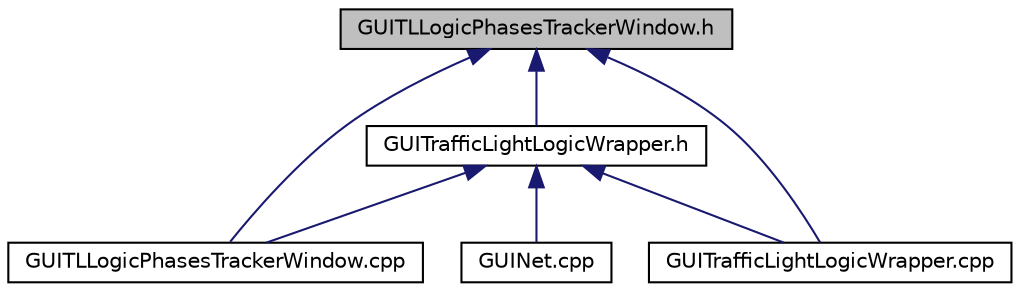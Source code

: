 digraph "GUITLLogicPhasesTrackerWindow.h"
{
  edge [fontname="Helvetica",fontsize="10",labelfontname="Helvetica",labelfontsize="10"];
  node [fontname="Helvetica",fontsize="10",shape=record];
  Node73 [label="GUITLLogicPhasesTrackerWindow.h",height=0.2,width=0.4,color="black", fillcolor="grey75", style="filled", fontcolor="black"];
  Node73 -> Node74 [dir="back",color="midnightblue",fontsize="10",style="solid",fontname="Helvetica"];
  Node74 [label="GUITLLogicPhasesTrackerWindow.cpp",height=0.2,width=0.4,color="black", fillcolor="white", style="filled",URL="$d1/db7/_g_u_i_t_l_logic_phases_tracker_window_8cpp.html"];
  Node73 -> Node75 [dir="back",color="midnightblue",fontsize="10",style="solid",fontname="Helvetica"];
  Node75 [label="GUITrafficLightLogicWrapper.cpp",height=0.2,width=0.4,color="black", fillcolor="white", style="filled",URL="$d0/d3f/_g_u_i_traffic_light_logic_wrapper_8cpp.html"];
  Node73 -> Node76 [dir="back",color="midnightblue",fontsize="10",style="solid",fontname="Helvetica"];
  Node76 [label="GUITrafficLightLogicWrapper.h",height=0.2,width=0.4,color="black", fillcolor="white", style="filled",URL="$d7/de0/_g_u_i_traffic_light_logic_wrapper_8h.html"];
  Node76 -> Node74 [dir="back",color="midnightblue",fontsize="10",style="solid",fontname="Helvetica"];
  Node76 -> Node77 [dir="back",color="midnightblue",fontsize="10",style="solid",fontname="Helvetica"];
  Node77 [label="GUINet.cpp",height=0.2,width=0.4,color="black", fillcolor="white", style="filled",URL="$dc/d90/_g_u_i_net_8cpp.html"];
  Node76 -> Node75 [dir="back",color="midnightblue",fontsize="10",style="solid",fontname="Helvetica"];
}
